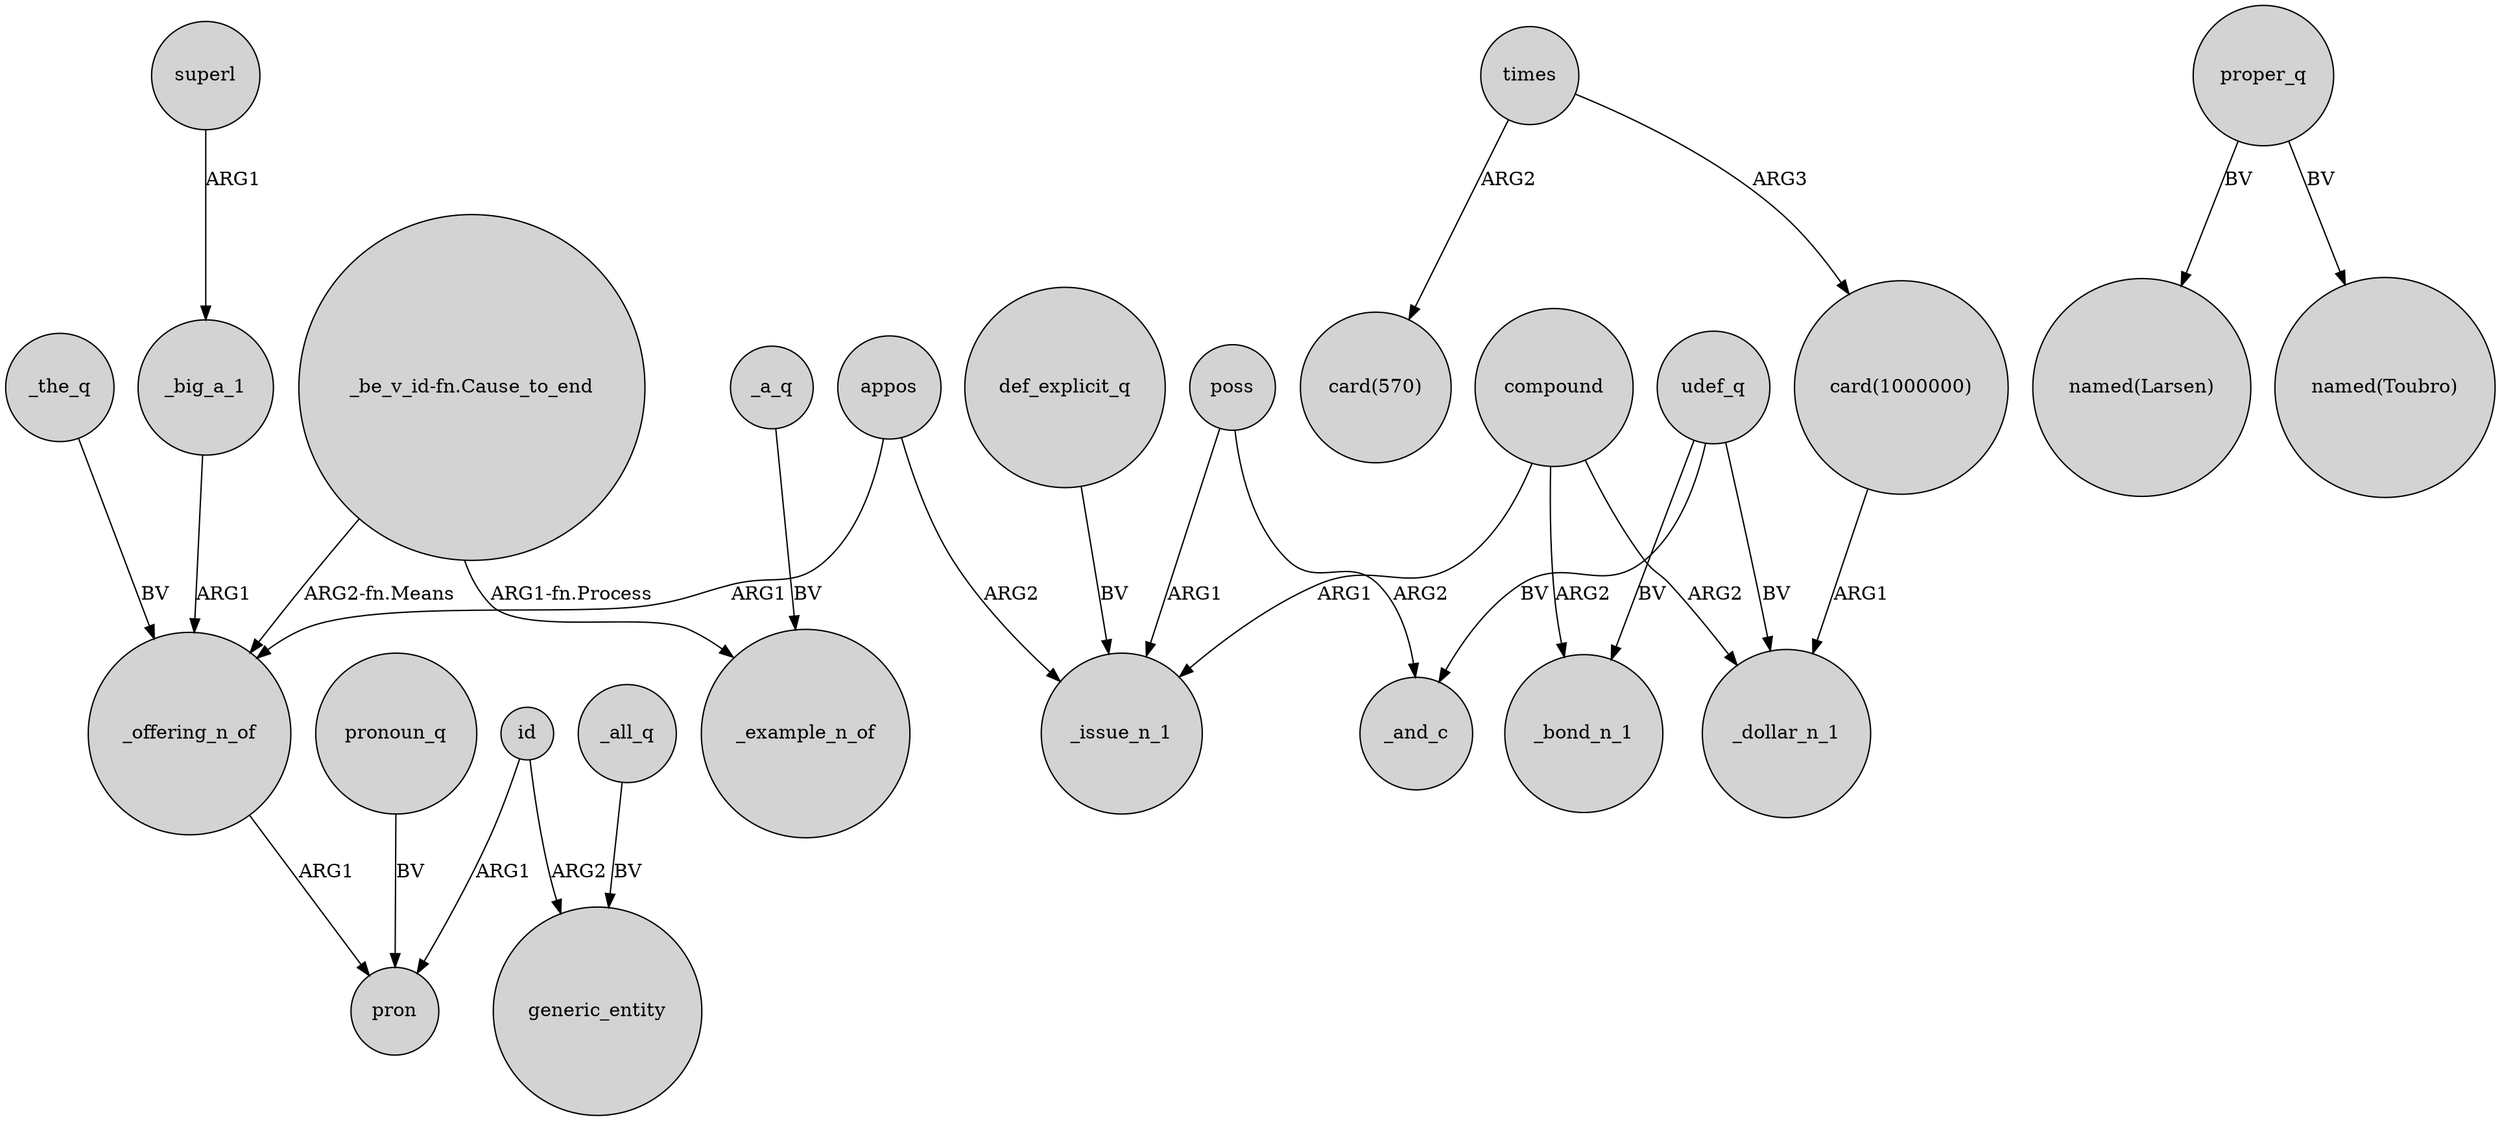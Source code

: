 digraph {
	node [shape=circle style=filled]
	_offering_n_of -> pron [label=ARG1]
	udef_q -> _bond_n_1 [label=BV]
	def_explicit_q -> _issue_n_1 [label=BV]
	_big_a_1 -> _offering_n_of [label=ARG1]
	proper_q -> "named(Larsen)" [label=BV]
	times -> "card(570)" [label=ARG2]
	times -> "card(1000000)" [label=ARG3]
	appos -> _offering_n_of [label=ARG1]
	compound -> _dollar_n_1 [label=ARG2]
	compound -> _bond_n_1 [label=ARG2]
	poss -> _issue_n_1 [label=ARG1]
	udef_q -> _and_c [label=BV]
	id -> generic_entity [label=ARG2]
	"_be_v_id-fn.Cause_to_end" -> _example_n_of [label="ARG1-fn.Process"]
	_all_q -> generic_entity [label=BV]
	pronoun_q -> pron [label=BV]
	poss -> _and_c [label=ARG2]
	id -> pron [label=ARG1]
	_a_q -> _example_n_of [label=BV]
	superl -> _big_a_1 [label=ARG1]
	_the_q -> _offering_n_of [label=BV]
	udef_q -> _dollar_n_1 [label=BV]
	"card(1000000)" -> _dollar_n_1 [label=ARG1]
	"_be_v_id-fn.Cause_to_end" -> _offering_n_of [label="ARG2-fn.Means"]
	appos -> _issue_n_1 [label=ARG2]
	proper_q -> "named(Toubro)" [label=BV]
	compound -> _issue_n_1 [label=ARG1]
}
